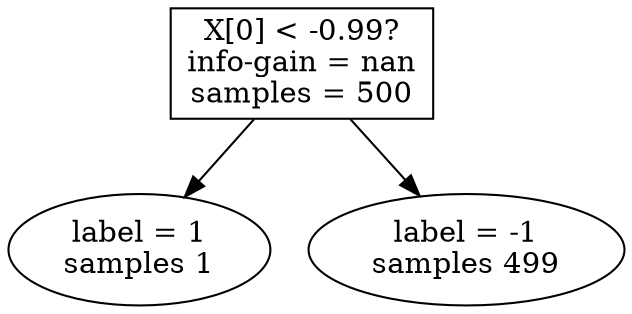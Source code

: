 digraph dtree_best {
	0 [label="X[0] < -0.99?
info-gain = nan
samples = 500" shape=box]
	00 [label="label = 1
samples 1" shape=oval]
	01 [label="label = -1
samples 499" shape=oval]
		0 -> 00
		0 -> 01
}